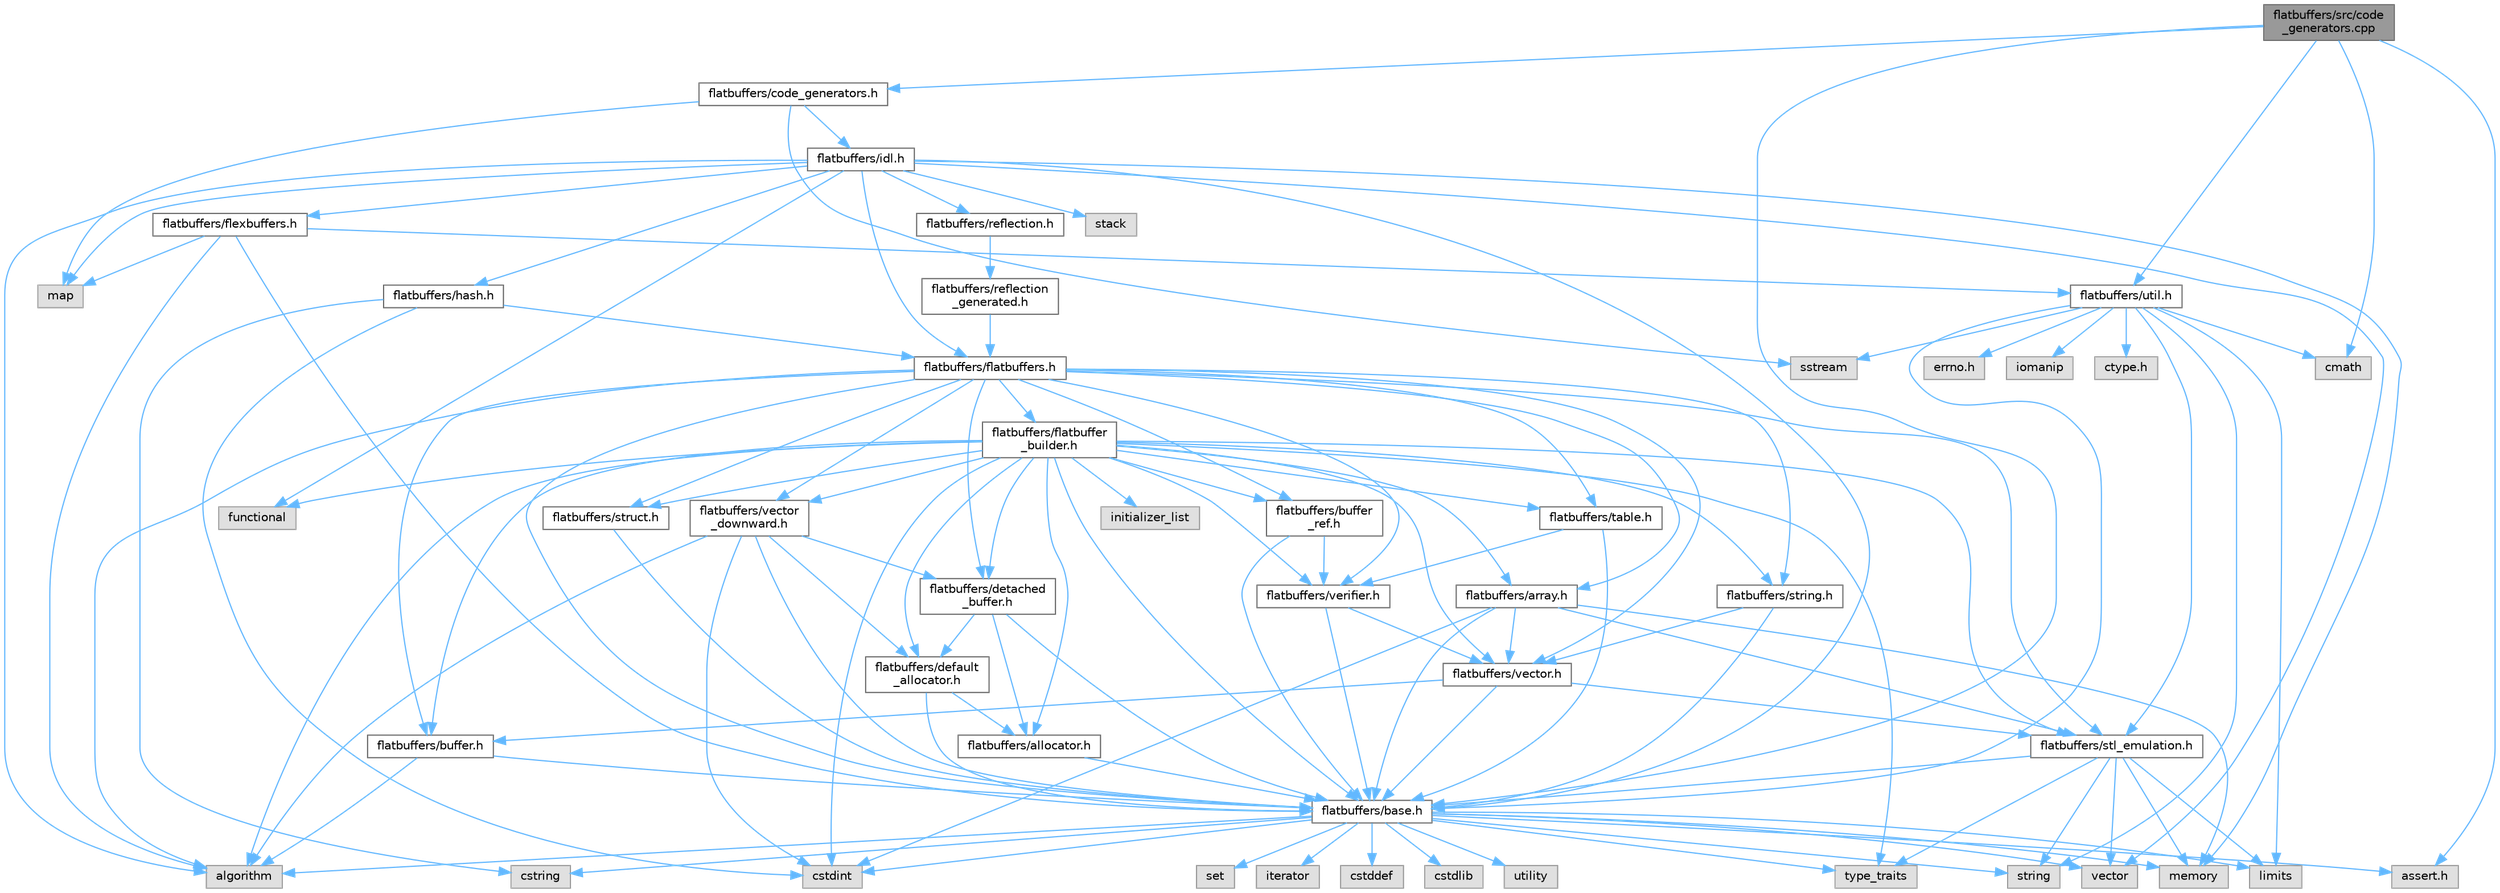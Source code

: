 digraph "flatbuffers/src/code_generators.cpp"
{
 // LATEX_PDF_SIZE
  bgcolor="transparent";
  edge [fontname=Helvetica,fontsize=10,labelfontname=Helvetica,labelfontsize=10];
  node [fontname=Helvetica,fontsize=10,shape=box,height=0.2,width=0.4];
  Node1 [id="Node000001",label="flatbuffers/src/code\l_generators.cpp",height=0.2,width=0.4,color="gray40", fillcolor="grey60", style="filled", fontcolor="black",tooltip=" "];
  Node1 -> Node2 [id="edge121_Node000001_Node000002",color="steelblue1",style="solid",tooltip=" "];
  Node2 [id="Node000002",label="flatbuffers/code_generators.h",height=0.2,width=0.4,color="grey40", fillcolor="white", style="filled",URL="$code__generators_8h.html",tooltip=" "];
  Node2 -> Node3 [id="edge122_Node000002_Node000003",color="steelblue1",style="solid",tooltip=" "];
  Node3 [id="Node000003",label="map",height=0.2,width=0.4,color="grey60", fillcolor="#E0E0E0", style="filled",tooltip=" "];
  Node2 -> Node4 [id="edge123_Node000002_Node000004",color="steelblue1",style="solid",tooltip=" "];
  Node4 [id="Node000004",label="sstream",height=0.2,width=0.4,color="grey60", fillcolor="#E0E0E0", style="filled",tooltip=" "];
  Node2 -> Node5 [id="edge124_Node000002_Node000005",color="steelblue1",style="solid",tooltip=" "];
  Node5 [id="Node000005",label="flatbuffers/idl.h",height=0.2,width=0.4,color="grey40", fillcolor="white", style="filled",URL="$idl_8h.html",tooltip=" "];
  Node5 -> Node6 [id="edge125_Node000005_Node000006",color="steelblue1",style="solid",tooltip=" "];
  Node6 [id="Node000006",label="algorithm",height=0.2,width=0.4,color="grey60", fillcolor="#E0E0E0", style="filled",tooltip=" "];
  Node5 -> Node7 [id="edge126_Node000005_Node000007",color="steelblue1",style="solid",tooltip=" "];
  Node7 [id="Node000007",label="functional",height=0.2,width=0.4,color="grey60", fillcolor="#E0E0E0", style="filled",tooltip=" "];
  Node5 -> Node3 [id="edge127_Node000005_Node000003",color="steelblue1",style="solid",tooltip=" "];
  Node5 -> Node8 [id="edge128_Node000005_Node000008",color="steelblue1",style="solid",tooltip=" "];
  Node8 [id="Node000008",label="memory",height=0.2,width=0.4,color="grey60", fillcolor="#E0E0E0", style="filled",tooltip=" "];
  Node5 -> Node9 [id="edge129_Node000005_Node000009",color="steelblue1",style="solid",tooltip=" "];
  Node9 [id="Node000009",label="stack",height=0.2,width=0.4,color="grey60", fillcolor="#E0E0E0", style="filled",tooltip=" "];
  Node5 -> Node10 [id="edge130_Node000005_Node000010",color="steelblue1",style="solid",tooltip=" "];
  Node10 [id="Node000010",label="vector",height=0.2,width=0.4,color="grey60", fillcolor="#E0E0E0", style="filled",tooltip=" "];
  Node5 -> Node11 [id="edge131_Node000005_Node000011",color="steelblue1",style="solid",tooltip=" "];
  Node11 [id="Node000011",label="flatbuffers/base.h",height=0.2,width=0.4,color="grey40", fillcolor="white", style="filled",URL="$base_8h.html",tooltip=" "];
  Node11 -> Node12 [id="edge132_Node000011_Node000012",color="steelblue1",style="solid",tooltip=" "];
  Node12 [id="Node000012",label="assert.h",height=0.2,width=0.4,color="grey60", fillcolor="#E0E0E0", style="filled",tooltip=" "];
  Node11 -> Node13 [id="edge133_Node000011_Node000013",color="steelblue1",style="solid",tooltip=" "];
  Node13 [id="Node000013",label="cstdint",height=0.2,width=0.4,color="grey60", fillcolor="#E0E0E0", style="filled",tooltip=" "];
  Node11 -> Node14 [id="edge134_Node000011_Node000014",color="steelblue1",style="solid",tooltip=" "];
  Node14 [id="Node000014",label="cstddef",height=0.2,width=0.4,color="grey60", fillcolor="#E0E0E0", style="filled",tooltip=" "];
  Node11 -> Node15 [id="edge135_Node000011_Node000015",color="steelblue1",style="solid",tooltip=" "];
  Node15 [id="Node000015",label="cstdlib",height=0.2,width=0.4,color="grey60", fillcolor="#E0E0E0", style="filled",tooltip=" "];
  Node11 -> Node16 [id="edge136_Node000011_Node000016",color="steelblue1",style="solid",tooltip=" "];
  Node16 [id="Node000016",label="cstring",height=0.2,width=0.4,color="grey60", fillcolor="#E0E0E0", style="filled",tooltip=" "];
  Node11 -> Node17 [id="edge137_Node000011_Node000017",color="steelblue1",style="solid",tooltip=" "];
  Node17 [id="Node000017",label="utility",height=0.2,width=0.4,color="grey60", fillcolor="#E0E0E0", style="filled",tooltip=" "];
  Node11 -> Node18 [id="edge138_Node000011_Node000018",color="steelblue1",style="solid",tooltip=" "];
  Node18 [id="Node000018",label="string",height=0.2,width=0.4,color="grey60", fillcolor="#E0E0E0", style="filled",tooltip=" "];
  Node11 -> Node19 [id="edge139_Node000011_Node000019",color="steelblue1",style="solid",tooltip=" "];
  Node19 [id="Node000019",label="type_traits",height=0.2,width=0.4,color="grey60", fillcolor="#E0E0E0", style="filled",tooltip=" "];
  Node11 -> Node10 [id="edge140_Node000011_Node000010",color="steelblue1",style="solid",tooltip=" "];
  Node11 -> Node20 [id="edge141_Node000011_Node000020",color="steelblue1",style="solid",tooltip=" "];
  Node20 [id="Node000020",label="set",height=0.2,width=0.4,color="grey60", fillcolor="#E0E0E0", style="filled",tooltip=" "];
  Node11 -> Node6 [id="edge142_Node000011_Node000006",color="steelblue1",style="solid",tooltip=" "];
  Node11 -> Node21 [id="edge143_Node000011_Node000021",color="steelblue1",style="solid",tooltip=" "];
  Node21 [id="Node000021",label="limits",height=0.2,width=0.4,color="grey60", fillcolor="#E0E0E0", style="filled",tooltip=" "];
  Node11 -> Node22 [id="edge144_Node000011_Node000022",color="steelblue1",style="solid",tooltip=" "];
  Node22 [id="Node000022",label="iterator",height=0.2,width=0.4,color="grey60", fillcolor="#E0E0E0", style="filled",tooltip=" "];
  Node11 -> Node8 [id="edge145_Node000011_Node000008",color="steelblue1",style="solid",tooltip=" "];
  Node5 -> Node23 [id="edge146_Node000005_Node000023",color="steelblue1",style="solid",tooltip=" "];
  Node23 [id="Node000023",label="flatbuffers/flatbuffers.h",height=0.2,width=0.4,color="grey40", fillcolor="white", style="filled",URL="$flatbuffers_8h.html",tooltip=" "];
  Node23 -> Node6 [id="edge147_Node000023_Node000006",color="steelblue1",style="solid",tooltip=" "];
  Node23 -> Node24 [id="edge148_Node000023_Node000024",color="steelblue1",style="solid",tooltip=" "];
  Node24 [id="Node000024",label="flatbuffers/array.h",height=0.2,width=0.4,color="grey40", fillcolor="white", style="filled",URL="$array_8h.html",tooltip=" "];
  Node24 -> Node13 [id="edge149_Node000024_Node000013",color="steelblue1",style="solid",tooltip=" "];
  Node24 -> Node8 [id="edge150_Node000024_Node000008",color="steelblue1",style="solid",tooltip=" "];
  Node24 -> Node11 [id="edge151_Node000024_Node000011",color="steelblue1",style="solid",tooltip=" "];
  Node24 -> Node25 [id="edge152_Node000024_Node000025",color="steelblue1",style="solid",tooltip=" "];
  Node25 [id="Node000025",label="flatbuffers/stl_emulation.h",height=0.2,width=0.4,color="grey40", fillcolor="white", style="filled",URL="$stl__emulation_8h.html",tooltip=" "];
  Node25 -> Node11 [id="edge153_Node000025_Node000011",color="steelblue1",style="solid",tooltip=" "];
  Node25 -> Node18 [id="edge154_Node000025_Node000018",color="steelblue1",style="solid",tooltip=" "];
  Node25 -> Node19 [id="edge155_Node000025_Node000019",color="steelblue1",style="solid",tooltip=" "];
  Node25 -> Node10 [id="edge156_Node000025_Node000010",color="steelblue1",style="solid",tooltip=" "];
  Node25 -> Node8 [id="edge157_Node000025_Node000008",color="steelblue1",style="solid",tooltip=" "];
  Node25 -> Node21 [id="edge158_Node000025_Node000021",color="steelblue1",style="solid",tooltip=" "];
  Node24 -> Node26 [id="edge159_Node000024_Node000026",color="steelblue1",style="solid",tooltip=" "];
  Node26 [id="Node000026",label="flatbuffers/vector.h",height=0.2,width=0.4,color="grey40", fillcolor="white", style="filled",URL="$vector_8h.html",tooltip=" "];
  Node26 -> Node11 [id="edge160_Node000026_Node000011",color="steelblue1",style="solid",tooltip=" "];
  Node26 -> Node27 [id="edge161_Node000026_Node000027",color="steelblue1",style="solid",tooltip=" "];
  Node27 [id="Node000027",label="flatbuffers/buffer.h",height=0.2,width=0.4,color="grey40", fillcolor="white", style="filled",URL="$buffer_8h.html",tooltip=" "];
  Node27 -> Node6 [id="edge162_Node000027_Node000006",color="steelblue1",style="solid",tooltip=" "];
  Node27 -> Node11 [id="edge163_Node000027_Node000011",color="steelblue1",style="solid",tooltip=" "];
  Node26 -> Node25 [id="edge164_Node000026_Node000025",color="steelblue1",style="solid",tooltip=" "];
  Node23 -> Node11 [id="edge165_Node000023_Node000011",color="steelblue1",style="solid",tooltip=" "];
  Node23 -> Node27 [id="edge166_Node000023_Node000027",color="steelblue1",style="solid",tooltip=" "];
  Node23 -> Node28 [id="edge167_Node000023_Node000028",color="steelblue1",style="solid",tooltip=" "];
  Node28 [id="Node000028",label="flatbuffers/buffer\l_ref.h",height=0.2,width=0.4,color="grey40", fillcolor="white", style="filled",URL="$buffer__ref_8h.html",tooltip=" "];
  Node28 -> Node11 [id="edge168_Node000028_Node000011",color="steelblue1",style="solid",tooltip=" "];
  Node28 -> Node29 [id="edge169_Node000028_Node000029",color="steelblue1",style="solid",tooltip=" "];
  Node29 [id="Node000029",label="flatbuffers/verifier.h",height=0.2,width=0.4,color="grey40", fillcolor="white", style="filled",URL="$verifier_8h.html",tooltip=" "];
  Node29 -> Node11 [id="edge170_Node000029_Node000011",color="steelblue1",style="solid",tooltip=" "];
  Node29 -> Node26 [id="edge171_Node000029_Node000026",color="steelblue1",style="solid",tooltip=" "];
  Node23 -> Node30 [id="edge172_Node000023_Node000030",color="steelblue1",style="solid",tooltip=" "];
  Node30 [id="Node000030",label="flatbuffers/detached\l_buffer.h",height=0.2,width=0.4,color="grey40", fillcolor="white", style="filled",URL="$detached__buffer_8h.html",tooltip=" "];
  Node30 -> Node31 [id="edge173_Node000030_Node000031",color="steelblue1",style="solid",tooltip=" "];
  Node31 [id="Node000031",label="flatbuffers/allocator.h",height=0.2,width=0.4,color="grey40", fillcolor="white", style="filled",URL="$allocator_8h.html",tooltip=" "];
  Node31 -> Node11 [id="edge174_Node000031_Node000011",color="steelblue1",style="solid",tooltip=" "];
  Node30 -> Node11 [id="edge175_Node000030_Node000011",color="steelblue1",style="solid",tooltip=" "];
  Node30 -> Node32 [id="edge176_Node000030_Node000032",color="steelblue1",style="solid",tooltip=" "];
  Node32 [id="Node000032",label="flatbuffers/default\l_allocator.h",height=0.2,width=0.4,color="grey40", fillcolor="white", style="filled",URL="$default__allocator_8h.html",tooltip=" "];
  Node32 -> Node31 [id="edge177_Node000032_Node000031",color="steelblue1",style="solid",tooltip=" "];
  Node32 -> Node11 [id="edge178_Node000032_Node000011",color="steelblue1",style="solid",tooltip=" "];
  Node23 -> Node33 [id="edge179_Node000023_Node000033",color="steelblue1",style="solid",tooltip=" "];
  Node33 [id="Node000033",label="flatbuffers/flatbuffer\l_builder.h",height=0.2,width=0.4,color="grey40", fillcolor="white", style="filled",URL="$flatbuffer__builder_8h.html",tooltip=" "];
  Node33 -> Node6 [id="edge180_Node000033_Node000006",color="steelblue1",style="solid",tooltip=" "];
  Node33 -> Node13 [id="edge181_Node000033_Node000013",color="steelblue1",style="solid",tooltip=" "];
  Node33 -> Node7 [id="edge182_Node000033_Node000007",color="steelblue1",style="solid",tooltip=" "];
  Node33 -> Node34 [id="edge183_Node000033_Node000034",color="steelblue1",style="solid",tooltip=" "];
  Node34 [id="Node000034",label="initializer_list",height=0.2,width=0.4,color="grey60", fillcolor="#E0E0E0", style="filled",tooltip=" "];
  Node33 -> Node19 [id="edge184_Node000033_Node000019",color="steelblue1",style="solid",tooltip=" "];
  Node33 -> Node31 [id="edge185_Node000033_Node000031",color="steelblue1",style="solid",tooltip=" "];
  Node33 -> Node24 [id="edge186_Node000033_Node000024",color="steelblue1",style="solid",tooltip=" "];
  Node33 -> Node11 [id="edge187_Node000033_Node000011",color="steelblue1",style="solid",tooltip=" "];
  Node33 -> Node27 [id="edge188_Node000033_Node000027",color="steelblue1",style="solid",tooltip=" "];
  Node33 -> Node28 [id="edge189_Node000033_Node000028",color="steelblue1",style="solid",tooltip=" "];
  Node33 -> Node32 [id="edge190_Node000033_Node000032",color="steelblue1",style="solid",tooltip=" "];
  Node33 -> Node30 [id="edge191_Node000033_Node000030",color="steelblue1",style="solid",tooltip=" "];
  Node33 -> Node25 [id="edge192_Node000033_Node000025",color="steelblue1",style="solid",tooltip=" "];
  Node33 -> Node35 [id="edge193_Node000033_Node000035",color="steelblue1",style="solid",tooltip=" "];
  Node35 [id="Node000035",label="flatbuffers/string.h",height=0.2,width=0.4,color="grey40", fillcolor="white", style="filled",URL="$string_8h.html",tooltip=" "];
  Node35 -> Node11 [id="edge194_Node000035_Node000011",color="steelblue1",style="solid",tooltip=" "];
  Node35 -> Node26 [id="edge195_Node000035_Node000026",color="steelblue1",style="solid",tooltip=" "];
  Node33 -> Node36 [id="edge196_Node000033_Node000036",color="steelblue1",style="solid",tooltip=" "];
  Node36 [id="Node000036",label="flatbuffers/struct.h",height=0.2,width=0.4,color="grey40", fillcolor="white", style="filled",URL="$struct_8h.html",tooltip=" "];
  Node36 -> Node11 [id="edge197_Node000036_Node000011",color="steelblue1",style="solid",tooltip=" "];
  Node33 -> Node37 [id="edge198_Node000033_Node000037",color="steelblue1",style="solid",tooltip=" "];
  Node37 [id="Node000037",label="flatbuffers/table.h",height=0.2,width=0.4,color="grey40", fillcolor="white", style="filled",URL="$table_8h.html",tooltip=" "];
  Node37 -> Node11 [id="edge199_Node000037_Node000011",color="steelblue1",style="solid",tooltip=" "];
  Node37 -> Node29 [id="edge200_Node000037_Node000029",color="steelblue1",style="solid",tooltip=" "];
  Node33 -> Node26 [id="edge201_Node000033_Node000026",color="steelblue1",style="solid",tooltip=" "];
  Node33 -> Node38 [id="edge202_Node000033_Node000038",color="steelblue1",style="solid",tooltip=" "];
  Node38 [id="Node000038",label="flatbuffers/vector\l_downward.h",height=0.2,width=0.4,color="grey40", fillcolor="white", style="filled",URL="$vector__downward_8h.html",tooltip=" "];
  Node38 -> Node6 [id="edge203_Node000038_Node000006",color="steelblue1",style="solid",tooltip=" "];
  Node38 -> Node13 [id="edge204_Node000038_Node000013",color="steelblue1",style="solid",tooltip=" "];
  Node38 -> Node11 [id="edge205_Node000038_Node000011",color="steelblue1",style="solid",tooltip=" "];
  Node38 -> Node32 [id="edge206_Node000038_Node000032",color="steelblue1",style="solid",tooltip=" "];
  Node38 -> Node30 [id="edge207_Node000038_Node000030",color="steelblue1",style="solid",tooltip=" "];
  Node33 -> Node29 [id="edge208_Node000033_Node000029",color="steelblue1",style="solid",tooltip=" "];
  Node23 -> Node25 [id="edge209_Node000023_Node000025",color="steelblue1",style="solid",tooltip=" "];
  Node23 -> Node35 [id="edge210_Node000023_Node000035",color="steelblue1",style="solid",tooltip=" "];
  Node23 -> Node36 [id="edge211_Node000023_Node000036",color="steelblue1",style="solid",tooltip=" "];
  Node23 -> Node37 [id="edge212_Node000023_Node000037",color="steelblue1",style="solid",tooltip=" "];
  Node23 -> Node26 [id="edge213_Node000023_Node000026",color="steelblue1",style="solid",tooltip=" "];
  Node23 -> Node38 [id="edge214_Node000023_Node000038",color="steelblue1",style="solid",tooltip=" "];
  Node23 -> Node29 [id="edge215_Node000023_Node000029",color="steelblue1",style="solid",tooltip=" "];
  Node5 -> Node39 [id="edge216_Node000005_Node000039",color="steelblue1",style="solid",tooltip=" "];
  Node39 [id="Node000039",label="flatbuffers/flexbuffers.h",height=0.2,width=0.4,color="grey40", fillcolor="white", style="filled",URL="$flexbuffers_8h.html",tooltip=" "];
  Node39 -> Node6 [id="edge217_Node000039_Node000006",color="steelblue1",style="solid",tooltip=" "];
  Node39 -> Node3 [id="edge218_Node000039_Node000003",color="steelblue1",style="solid",tooltip=" "];
  Node39 -> Node11 [id="edge219_Node000039_Node000011",color="steelblue1",style="solid",tooltip=" "];
  Node39 -> Node40 [id="edge220_Node000039_Node000040",color="steelblue1",style="solid",tooltip=" "];
  Node40 [id="Node000040",label="flatbuffers/util.h",height=0.2,width=0.4,color="grey40", fillcolor="white", style="filled",URL="$util_8h.html",tooltip=" "];
  Node40 -> Node41 [id="edge221_Node000040_Node000041",color="steelblue1",style="solid",tooltip=" "];
  Node41 [id="Node000041",label="ctype.h",height=0.2,width=0.4,color="grey60", fillcolor="#E0E0E0", style="filled",tooltip=" "];
  Node40 -> Node42 [id="edge222_Node000040_Node000042",color="steelblue1",style="solid",tooltip=" "];
  Node42 [id="Node000042",label="errno.h",height=0.2,width=0.4,color="grey60", fillcolor="#E0E0E0", style="filled",tooltip=" "];
  Node40 -> Node11 [id="edge223_Node000040_Node000011",color="steelblue1",style="solid",tooltip=" "];
  Node40 -> Node25 [id="edge224_Node000040_Node000025",color="steelblue1",style="solid",tooltip=" "];
  Node40 -> Node43 [id="edge225_Node000040_Node000043",color="steelblue1",style="solid",tooltip=" "];
  Node43 [id="Node000043",label="iomanip",height=0.2,width=0.4,color="grey60", fillcolor="#E0E0E0", style="filled",tooltip=" "];
  Node40 -> Node4 [id="edge226_Node000040_Node000004",color="steelblue1",style="solid",tooltip=" "];
  Node40 -> Node44 [id="edge227_Node000040_Node000044",color="steelblue1",style="solid",tooltip=" "];
  Node44 [id="Node000044",label="cmath",height=0.2,width=0.4,color="grey60", fillcolor="#E0E0E0", style="filled",tooltip=" "];
  Node40 -> Node21 [id="edge228_Node000040_Node000021",color="steelblue1",style="solid",tooltip=" "];
  Node40 -> Node18 [id="edge229_Node000040_Node000018",color="steelblue1",style="solid",tooltip=" "];
  Node5 -> Node45 [id="edge230_Node000005_Node000045",color="steelblue1",style="solid",tooltip=" "];
  Node45 [id="Node000045",label="flatbuffers/hash.h",height=0.2,width=0.4,color="grey40", fillcolor="white", style="filled",URL="$hash_8h.html",tooltip=" "];
  Node45 -> Node13 [id="edge231_Node000045_Node000013",color="steelblue1",style="solid",tooltip=" "];
  Node45 -> Node16 [id="edge232_Node000045_Node000016",color="steelblue1",style="solid",tooltip=" "];
  Node45 -> Node23 [id="edge233_Node000045_Node000023",color="steelblue1",style="solid",tooltip=" "];
  Node5 -> Node46 [id="edge234_Node000005_Node000046",color="steelblue1",style="solid",tooltip=" "];
  Node46 [id="Node000046",label="flatbuffers/reflection.h",height=0.2,width=0.4,color="grey40", fillcolor="white", style="filled",URL="$reflection_8h.html",tooltip=" "];
  Node46 -> Node47 [id="edge235_Node000046_Node000047",color="steelblue1",style="solid",tooltip=" "];
  Node47 [id="Node000047",label="flatbuffers/reflection\l_generated.h",height=0.2,width=0.4,color="grey40", fillcolor="white", style="filled",URL="$reflection__generated_8h.html",tooltip=" "];
  Node47 -> Node23 [id="edge236_Node000047_Node000023",color="steelblue1",style="solid",tooltip=" "];
  Node1 -> Node12 [id="edge237_Node000001_Node000012",color="steelblue1",style="solid",tooltip=" "];
  Node1 -> Node44 [id="edge238_Node000001_Node000044",color="steelblue1",style="solid",tooltip=" "];
  Node1 -> Node11 [id="edge239_Node000001_Node000011",color="steelblue1",style="solid",tooltip=" "];
  Node1 -> Node40 [id="edge240_Node000001_Node000040",color="steelblue1",style="solid",tooltip=" "];
}
